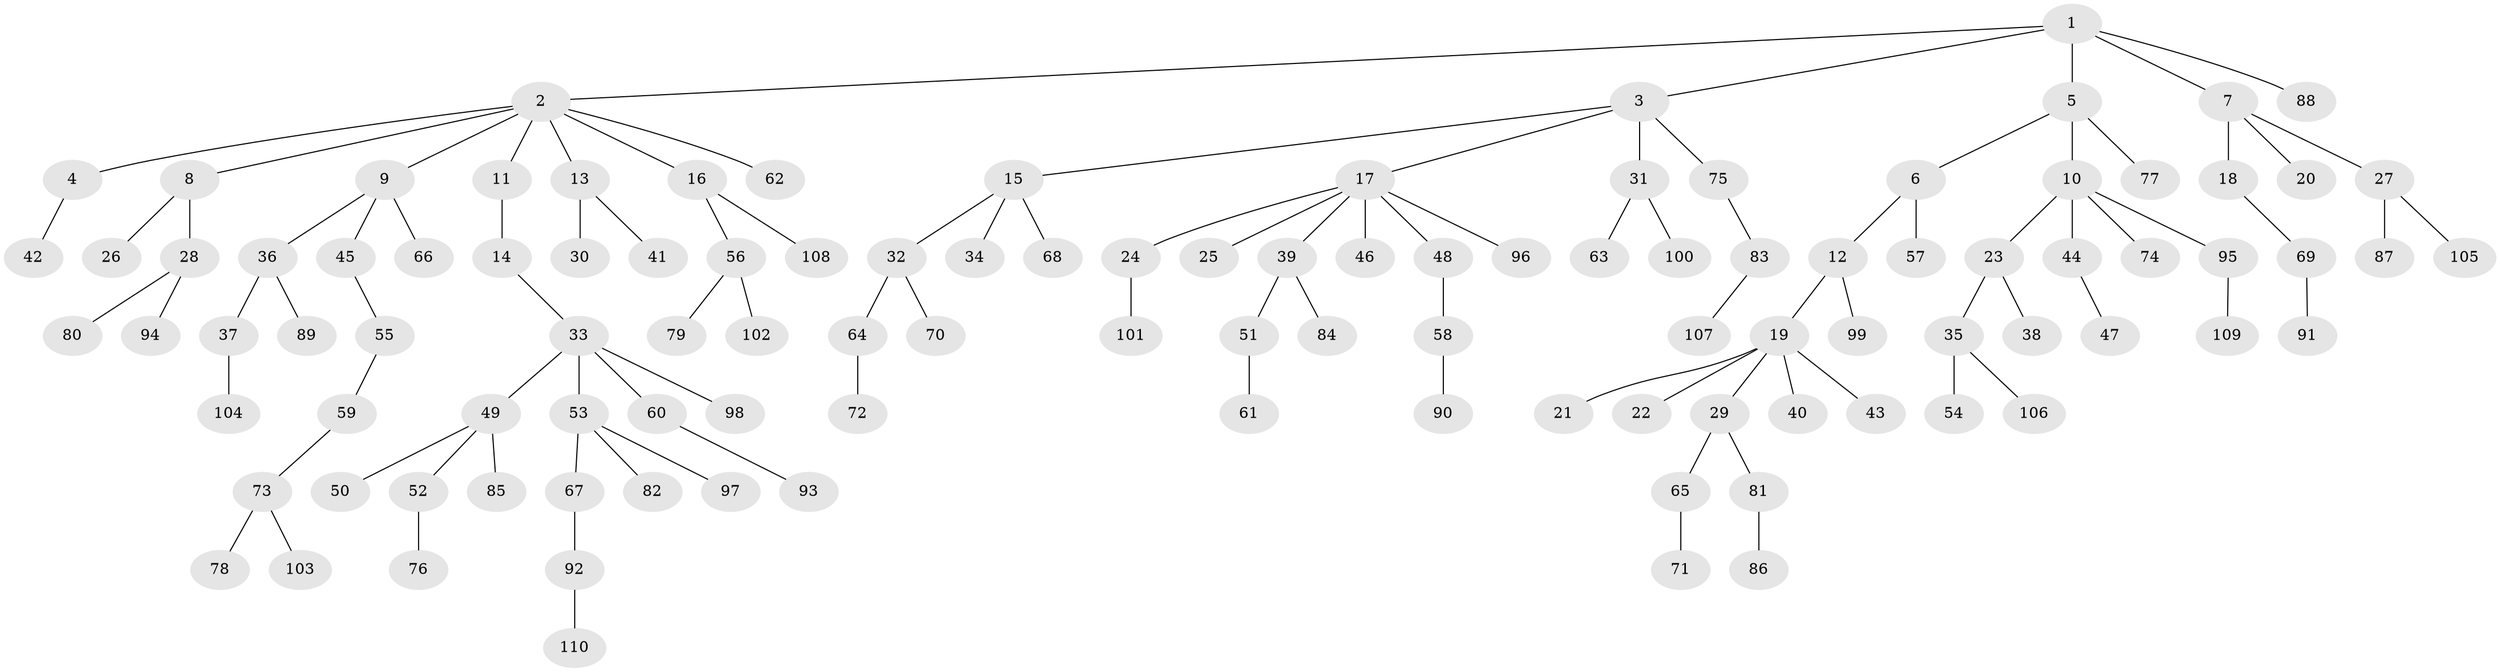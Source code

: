 // coarse degree distribution, {7: 0.025974025974025976, 9: 0.012987012987012988, 5: 0.03896103896103896, 2: 0.19480519480519481, 4: 0.06493506493506493, 3: 0.05194805194805195, 6: 0.012987012987012988, 1: 0.5974025974025974}
// Generated by graph-tools (version 1.1) at 2025/24/03/03/25 07:24:06]
// undirected, 110 vertices, 109 edges
graph export_dot {
graph [start="1"]
  node [color=gray90,style=filled];
  1;
  2;
  3;
  4;
  5;
  6;
  7;
  8;
  9;
  10;
  11;
  12;
  13;
  14;
  15;
  16;
  17;
  18;
  19;
  20;
  21;
  22;
  23;
  24;
  25;
  26;
  27;
  28;
  29;
  30;
  31;
  32;
  33;
  34;
  35;
  36;
  37;
  38;
  39;
  40;
  41;
  42;
  43;
  44;
  45;
  46;
  47;
  48;
  49;
  50;
  51;
  52;
  53;
  54;
  55;
  56;
  57;
  58;
  59;
  60;
  61;
  62;
  63;
  64;
  65;
  66;
  67;
  68;
  69;
  70;
  71;
  72;
  73;
  74;
  75;
  76;
  77;
  78;
  79;
  80;
  81;
  82;
  83;
  84;
  85;
  86;
  87;
  88;
  89;
  90;
  91;
  92;
  93;
  94;
  95;
  96;
  97;
  98;
  99;
  100;
  101;
  102;
  103;
  104;
  105;
  106;
  107;
  108;
  109;
  110;
  1 -- 2;
  1 -- 3;
  1 -- 5;
  1 -- 7;
  1 -- 88;
  2 -- 4;
  2 -- 8;
  2 -- 9;
  2 -- 11;
  2 -- 13;
  2 -- 16;
  2 -- 62;
  3 -- 15;
  3 -- 17;
  3 -- 31;
  3 -- 75;
  4 -- 42;
  5 -- 6;
  5 -- 10;
  5 -- 77;
  6 -- 12;
  6 -- 57;
  7 -- 18;
  7 -- 20;
  7 -- 27;
  8 -- 26;
  8 -- 28;
  9 -- 36;
  9 -- 45;
  9 -- 66;
  10 -- 23;
  10 -- 44;
  10 -- 74;
  10 -- 95;
  11 -- 14;
  12 -- 19;
  12 -- 99;
  13 -- 30;
  13 -- 41;
  14 -- 33;
  15 -- 32;
  15 -- 34;
  15 -- 68;
  16 -- 56;
  16 -- 108;
  17 -- 24;
  17 -- 25;
  17 -- 39;
  17 -- 46;
  17 -- 48;
  17 -- 96;
  18 -- 69;
  19 -- 21;
  19 -- 22;
  19 -- 29;
  19 -- 40;
  19 -- 43;
  23 -- 35;
  23 -- 38;
  24 -- 101;
  27 -- 87;
  27 -- 105;
  28 -- 80;
  28 -- 94;
  29 -- 65;
  29 -- 81;
  31 -- 63;
  31 -- 100;
  32 -- 64;
  32 -- 70;
  33 -- 49;
  33 -- 53;
  33 -- 60;
  33 -- 98;
  35 -- 54;
  35 -- 106;
  36 -- 37;
  36 -- 89;
  37 -- 104;
  39 -- 51;
  39 -- 84;
  44 -- 47;
  45 -- 55;
  48 -- 58;
  49 -- 50;
  49 -- 52;
  49 -- 85;
  51 -- 61;
  52 -- 76;
  53 -- 67;
  53 -- 82;
  53 -- 97;
  55 -- 59;
  56 -- 79;
  56 -- 102;
  58 -- 90;
  59 -- 73;
  60 -- 93;
  64 -- 72;
  65 -- 71;
  67 -- 92;
  69 -- 91;
  73 -- 78;
  73 -- 103;
  75 -- 83;
  81 -- 86;
  83 -- 107;
  92 -- 110;
  95 -- 109;
}
